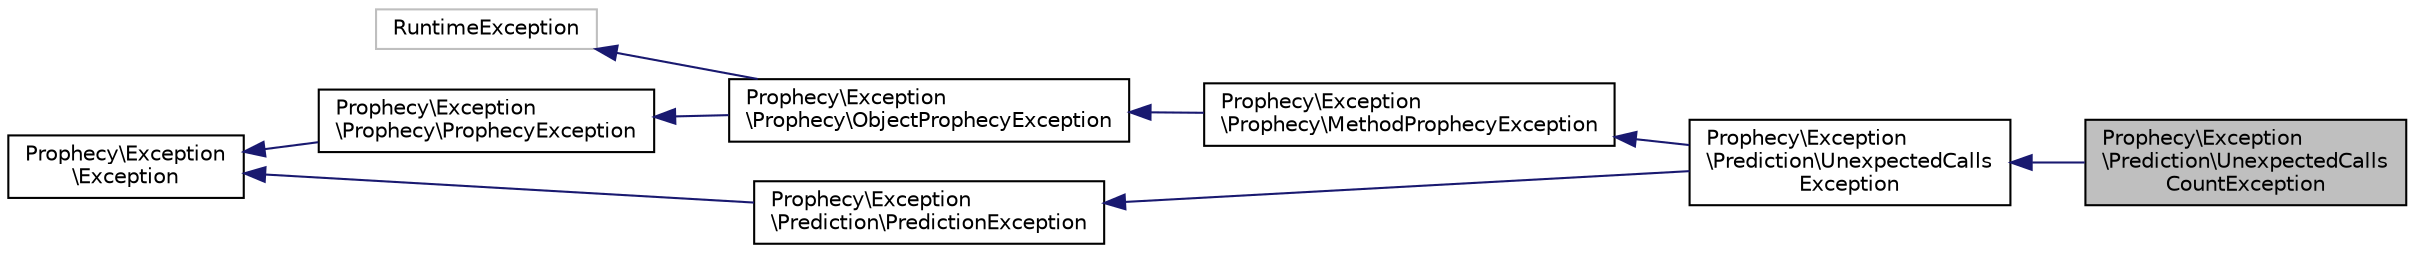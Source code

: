 digraph "Prophecy\Exception\Prediction\UnexpectedCallsCountException"
{
  edge [fontname="Helvetica",fontsize="10",labelfontname="Helvetica",labelfontsize="10"];
  node [fontname="Helvetica",fontsize="10",shape=record];
  rankdir="LR";
  Node8 [label="Prophecy\\Exception\l\\Prediction\\UnexpectedCalls\lCountException",height=0.2,width=0.4,color="black", fillcolor="grey75", style="filled", fontcolor="black"];
  Node9 -> Node8 [dir="back",color="midnightblue",fontsize="10",style="solid",fontname="Helvetica"];
  Node9 [label="Prophecy\\Exception\l\\Prediction\\UnexpectedCalls\lException",height=0.2,width=0.4,color="black", fillcolor="white", style="filled",URL="$classProphecy_1_1Exception_1_1Prediction_1_1UnexpectedCallsException.html"];
  Node10 -> Node9 [dir="back",color="midnightblue",fontsize="10",style="solid",fontname="Helvetica"];
  Node10 [label="Prophecy\\Exception\l\\Prophecy\\MethodProphecyException",height=0.2,width=0.4,color="black", fillcolor="white", style="filled",URL="$classProphecy_1_1Exception_1_1Prophecy_1_1MethodProphecyException.html"];
  Node11 -> Node10 [dir="back",color="midnightblue",fontsize="10",style="solid",fontname="Helvetica"];
  Node11 [label="Prophecy\\Exception\l\\Prophecy\\ObjectProphecyException",height=0.2,width=0.4,color="black", fillcolor="white", style="filled",URL="$classProphecy_1_1Exception_1_1Prophecy_1_1ObjectProphecyException.html"];
  Node12 -> Node11 [dir="back",color="midnightblue",fontsize="10",style="solid",fontname="Helvetica"];
  Node12 [label="RuntimeException",height=0.2,width=0.4,color="grey75", fillcolor="white", style="filled"];
  Node13 -> Node11 [dir="back",color="midnightblue",fontsize="10",style="solid",fontname="Helvetica"];
  Node13 [label="Prophecy\\Exception\l\\Prophecy\\ProphecyException",height=0.2,width=0.4,color="black", fillcolor="white", style="filled",URL="$interfaceProphecy_1_1Exception_1_1Prophecy_1_1ProphecyException.html"];
  Node14 -> Node13 [dir="back",color="midnightblue",fontsize="10",style="solid",fontname="Helvetica"];
  Node14 [label="Prophecy\\Exception\l\\Exception",height=0.2,width=0.4,color="black", fillcolor="white", style="filled",URL="$interfaceProphecy_1_1Exception_1_1Exception.html"];
  Node15 -> Node9 [dir="back",color="midnightblue",fontsize="10",style="solid",fontname="Helvetica"];
  Node15 [label="Prophecy\\Exception\l\\Prediction\\PredictionException",height=0.2,width=0.4,color="black", fillcolor="white", style="filled",URL="$interfaceProphecy_1_1Exception_1_1Prediction_1_1PredictionException.html"];
  Node14 -> Node15 [dir="back",color="midnightblue",fontsize="10",style="solid",fontname="Helvetica"];
}
